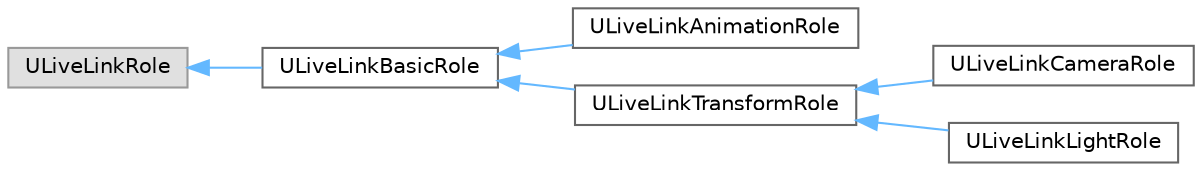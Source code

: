 digraph "Graphical Class Hierarchy"
{
 // INTERACTIVE_SVG=YES
 // LATEX_PDF_SIZE
  bgcolor="transparent";
  edge [fontname=Helvetica,fontsize=10,labelfontname=Helvetica,labelfontsize=10];
  node [fontname=Helvetica,fontsize=10,shape=box,height=0.2,width=0.4];
  rankdir="LR";
  Node0 [id="Node000000",label="ULiveLinkRole",height=0.2,width=0.4,color="grey60", fillcolor="#E0E0E0", style="filled",tooltip=" "];
  Node0 -> Node1 [id="edge9804_Node000000_Node000001",dir="back",color="steelblue1",style="solid",tooltip=" "];
  Node1 [id="Node000001",label="ULiveLinkBasicRole",height=0.2,width=0.4,color="grey40", fillcolor="white", style="filled",URL="$df/de4/classULiveLinkBasicRole.html",tooltip=" "];
  Node1 -> Node2 [id="edge9805_Node000001_Node000002",dir="back",color="steelblue1",style="solid",tooltip=" "];
  Node2 [id="Node000002",label="ULiveLinkAnimationRole",height=0.2,width=0.4,color="grey40", fillcolor="white", style="filled",URL="$d7/dc5/classULiveLinkAnimationRole.html",tooltip=" "];
  Node1 -> Node3 [id="edge9806_Node000001_Node000003",dir="back",color="steelblue1",style="solid",tooltip=" "];
  Node3 [id="Node000003",label="ULiveLinkTransformRole",height=0.2,width=0.4,color="grey40", fillcolor="white", style="filled",URL="$d9/dd7/classULiveLinkTransformRole.html",tooltip=" "];
  Node3 -> Node4 [id="edge9807_Node000003_Node000004",dir="back",color="steelblue1",style="solid",tooltip=" "];
  Node4 [id="Node000004",label="ULiveLinkCameraRole",height=0.2,width=0.4,color="grey40", fillcolor="white", style="filled",URL="$d1/dac/classULiveLinkCameraRole.html",tooltip=" "];
  Node3 -> Node5 [id="edge9808_Node000003_Node000005",dir="back",color="steelblue1",style="solid",tooltip=" "];
  Node5 [id="Node000005",label="ULiveLinkLightRole",height=0.2,width=0.4,color="grey40", fillcolor="white", style="filled",URL="$d5/dc2/classULiveLinkLightRole.html",tooltip=" "];
}
